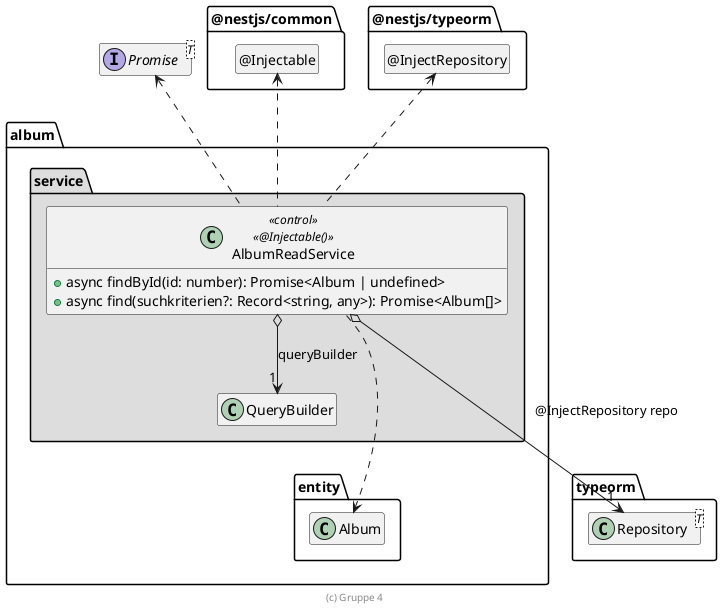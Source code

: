 ' Preview durch <Alt>d

@startuml Anwendungskern

interface Promise<T>

package @nestjs/common {
  class "@Injectable" as Injectable
  hide Injectable circle
}

package typeorm {
  class Repository<T>
}

package @nestjs/typeorm {
  class "@InjectRepository" as InjectRepository
  hide InjectRepository circle
}

package album {
  package entity {
    class Album
  }

  package service #DDDDDD {
    class QueryBuilder

    class AlbumReadService << control >> <<@Injectable()>> {
      + async findById(id: number): Promise<Album | undefined>
      + async find(suchkriterien?: Record<string, any>): Promise<Album[]>
    }

    AlbumReadService o--> "1" QueryBuilder: queryBuilder
    AlbumReadService o--> "1" Repository: @InjectRepository repo

    AlbumReadService .up.> Injectable
    AlbumReadService .up.> InjectRepository

    AlbumReadService .up.> Promise
    AlbumReadService ..> Album

    QueryBuilder .[hidden].> Repository
    QueryBuilder .[hidden].> Album
  }
}

hide empty members

footer (c) Gruppe 4

@enduml
